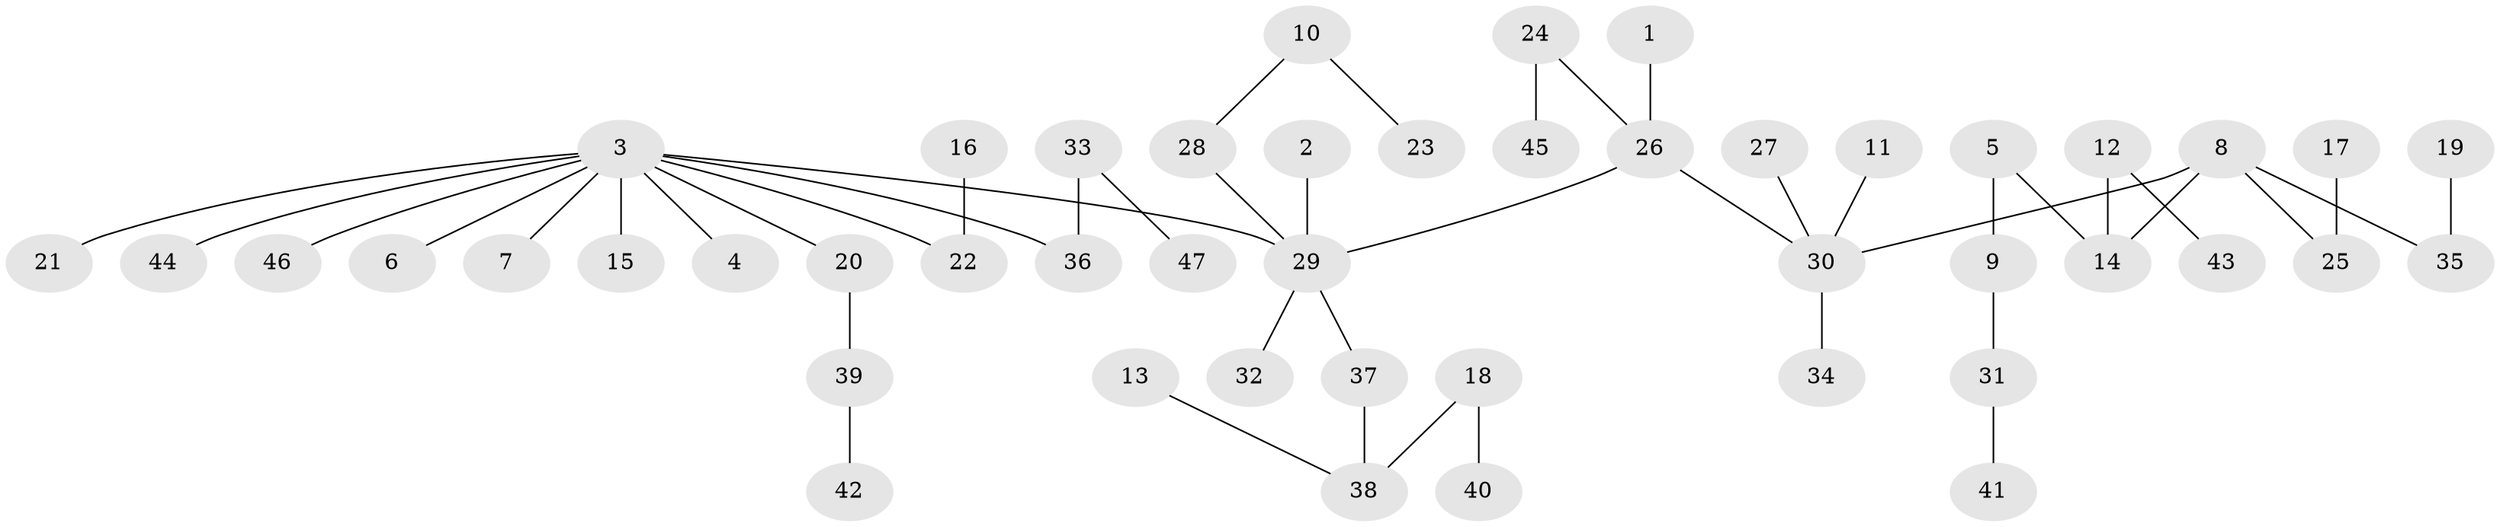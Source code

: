 // original degree distribution, {6: 0.010638297872340425, 5: 0.05319148936170213, 7: 0.010638297872340425, 1: 0.48936170212765956, 4: 0.05319148936170213, 3: 0.10638297872340426, 2: 0.2765957446808511}
// Generated by graph-tools (version 1.1) at 2025/26/03/09/25 03:26:32]
// undirected, 47 vertices, 46 edges
graph export_dot {
graph [start="1"]
  node [color=gray90,style=filled];
  1;
  2;
  3;
  4;
  5;
  6;
  7;
  8;
  9;
  10;
  11;
  12;
  13;
  14;
  15;
  16;
  17;
  18;
  19;
  20;
  21;
  22;
  23;
  24;
  25;
  26;
  27;
  28;
  29;
  30;
  31;
  32;
  33;
  34;
  35;
  36;
  37;
  38;
  39;
  40;
  41;
  42;
  43;
  44;
  45;
  46;
  47;
  1 -- 26 [weight=1.0];
  2 -- 29 [weight=1.0];
  3 -- 4 [weight=1.0];
  3 -- 6 [weight=1.0];
  3 -- 7 [weight=1.0];
  3 -- 15 [weight=1.0];
  3 -- 20 [weight=1.0];
  3 -- 21 [weight=1.0];
  3 -- 22 [weight=1.0];
  3 -- 29 [weight=1.0];
  3 -- 36 [weight=1.0];
  3 -- 44 [weight=1.0];
  3 -- 46 [weight=1.0];
  5 -- 9 [weight=1.0];
  5 -- 14 [weight=1.0];
  8 -- 14 [weight=1.0];
  8 -- 25 [weight=1.0];
  8 -- 30 [weight=1.0];
  8 -- 35 [weight=1.0];
  9 -- 31 [weight=1.0];
  10 -- 23 [weight=1.0];
  10 -- 28 [weight=1.0];
  11 -- 30 [weight=1.0];
  12 -- 14 [weight=1.0];
  12 -- 43 [weight=1.0];
  13 -- 38 [weight=1.0];
  16 -- 22 [weight=1.0];
  17 -- 25 [weight=1.0];
  18 -- 38 [weight=1.0];
  18 -- 40 [weight=1.0];
  19 -- 35 [weight=1.0];
  20 -- 39 [weight=1.0];
  24 -- 26 [weight=1.0];
  24 -- 45 [weight=1.0];
  26 -- 29 [weight=1.0];
  26 -- 30 [weight=1.0];
  27 -- 30 [weight=1.0];
  28 -- 29 [weight=1.0];
  29 -- 32 [weight=1.0];
  29 -- 37 [weight=1.0];
  30 -- 34 [weight=1.0];
  31 -- 41 [weight=1.0];
  33 -- 36 [weight=1.0];
  33 -- 47 [weight=1.0];
  37 -- 38 [weight=1.0];
  39 -- 42 [weight=1.0];
}
